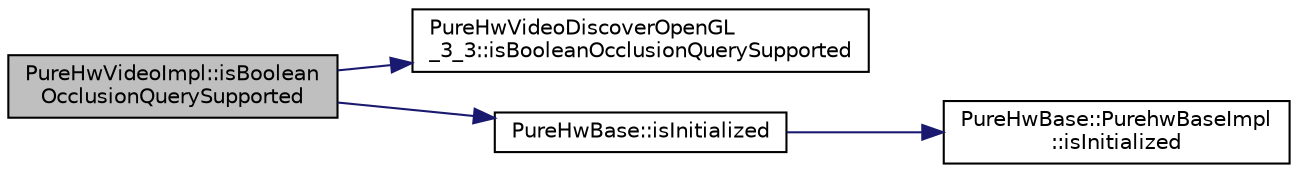 digraph "PureHwVideoImpl::isBooleanOcclusionQuerySupported"
{
 // LATEX_PDF_SIZE
  edge [fontname="Helvetica",fontsize="10",labelfontname="Helvetica",labelfontsize="10"];
  node [fontname="Helvetica",fontsize="10",shape=record];
  rankdir="LR";
  Node1 [label="PureHwVideoImpl::isBoolean\lOcclusionQuerySupported",height=0.2,width=0.4,color="black", fillcolor="grey75", style="filled", fontcolor="black",tooltip="Gets whether HW boolean occlusion culling is supported."];
  Node1 -> Node2 [color="midnightblue",fontsize="10",style="solid",fontname="Helvetica"];
  Node2 [label="PureHwVideoDiscoverOpenGL\l_3_3::isBooleanOcclusionQuerySupported",height=0.2,width=0.4,color="black", fillcolor="white", style="filled",URL="$class_pure_hw_video_discover_open_g_l__3__3.html#a7e2de191d1c416786227284b154ff202",tooltip="Gets whether boolean (true/false) HW occlusion query is supported or not."];
  Node1 -> Node3 [color="midnightblue",fontsize="10",style="solid",fontname="Helvetica"];
  Node3 [label="PureHwBase::isInitialized",height=0.2,width=0.4,color="black", fillcolor="white", style="filled",URL="$class_pure_hw_base.html#a9b43b708c80cc54e9b14328f7ec8f783",tooltip="Returns whether the instance is successfully initialized."];
  Node3 -> Node4 [color="midnightblue",fontsize="10",style="solid",fontname="Helvetica"];
  Node4 [label="PureHwBase::PurehwBaseImpl\l::isInitialized",height=0.2,width=0.4,color="black", fillcolor="white", style="filled",URL="$class_pure_hw_base_1_1_purehw_base_impl.html#a4bc9a5eb138fb0708fbaaa8b09ffc52a",tooltip="Returns whether the instance is successfully initialized."];
}
